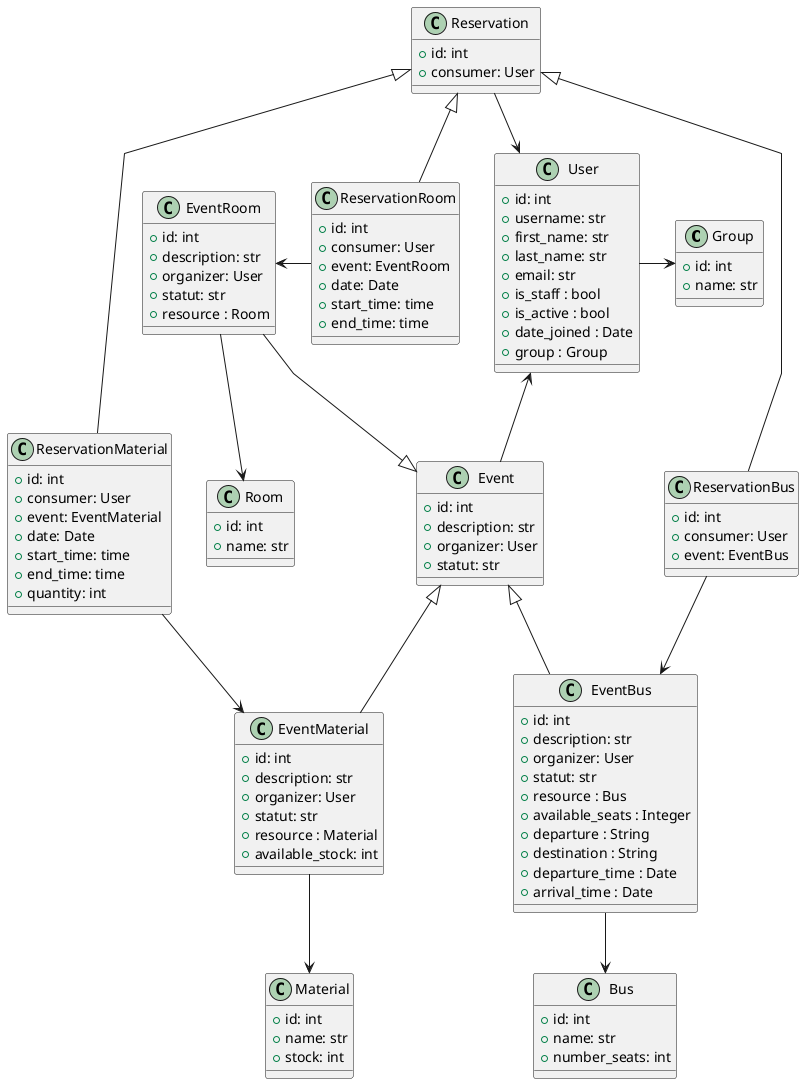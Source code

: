 @startuml diagramme_de_classes

skinparam linetype polyline

class Group {
    +id: int
    +name: str
}

class User {
    +id: int
    +username: str
    +first_name: str
    +last_name: str
    +email: str
    +is_staff : bool
    +is_active : bool
    +date_joined : Date
    +group : Group
}

class Bus {
    +id: int
    +name: str
    +number_seats: int
}

class Room {
    +id: int
    +name: str
}

class Material {
    +id: int
    +name: str
    +stock: int
}

class Event {
    +id: int
    +description: str
    +organizer: User
    +statut: str
}

class EventBus {
    +id: int
    +description: str
    +organizer: User
    +statut: str
    +resource : Bus
    +available_seats : Integer
    +departure : String
    +destination : String
    +departure_time : Date
    +arrival_time : Date
}

class EventRoom {
    +id: int
    +description: str
    +organizer: User
    +statut: str
    +resource : Room
}

class EventMaterial {
    +id: int
    +description: str
    +organizer: User
    +statut: str
    +resource : Material
    +available_stock: int
}

class Reservation {
    +id: int
    +consumer: User
}

class ReservationBus {
    +id: int
    +consumer: User
    +event: EventBus
}

class ReservationRoom {
    +id: int
    +consumer: User
    +event: EventRoom
    +date: Date
    +start_time: time
    +end_time: time
}

class ReservationMaterial {
    +id: int
    +consumer: User
    +event: EventMaterial
    +date: Date
    +start_time: time
    +end_time: time
    +quantity: int
}

'Relations de dépendance
User -right-> Group
EventBus --> Bus
EventRoom --> Room
EventMaterial --> Material
ReservationBus --> EventBus
ReservationRoom -left-> EventRoom
ReservationMaterial --> EventMaterial
Event -up-> User
Reservation --> User

'Héritages évènements
Event <|-- EventBus
Event <|-up- EventRoom
Event <|-- EventMaterial

'Héritages Réservations
Reservation <|-- ReservationMaterial
Reservation <|-- ReservationBus
Reservation <|-- ReservationRoom

'Utilisateur "1" -- "*" Evenement 


@enduml